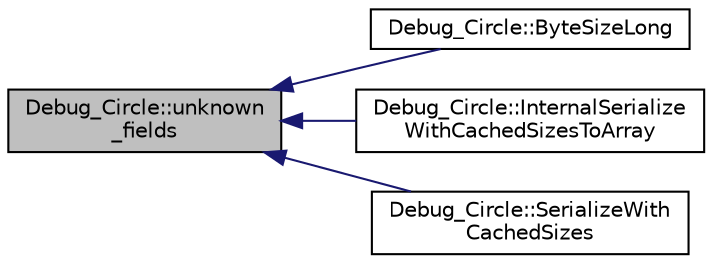 digraph "Debug_Circle::unknown_fields"
{
 // INTERACTIVE_SVG=YES
  edge [fontname="Helvetica",fontsize="10",labelfontname="Helvetica",labelfontsize="10"];
  node [fontname="Helvetica",fontsize="10",shape=record];
  rankdir="LR";
  Node1 [label="Debug_Circle::unknown\l_fields",height=0.2,width=0.4,color="black", fillcolor="grey75", style="filled", fontcolor="black"];
  Node1 -> Node2 [dir="back",color="midnightblue",fontsize="10",style="solid",fontname="Helvetica"];
  Node2 [label="Debug_Circle::ByteSizeLong",height=0.2,width=0.4,color="black", fillcolor="white", style="filled",URL="$d0/d75/class_debug___circle.html#a470e98c489355d8bcb558c2a14a9d962"];
  Node1 -> Node3 [dir="back",color="midnightblue",fontsize="10",style="solid",fontname="Helvetica"];
  Node3 [label="Debug_Circle::InternalSerialize\lWithCachedSizesToArray",height=0.2,width=0.4,color="black", fillcolor="white", style="filled",URL="$d0/d75/class_debug___circle.html#a3ea2ec3a6b6ccb1887e249864a990d6a"];
  Node1 -> Node4 [dir="back",color="midnightblue",fontsize="10",style="solid",fontname="Helvetica"];
  Node4 [label="Debug_Circle::SerializeWith\lCachedSizes",height=0.2,width=0.4,color="black", fillcolor="white", style="filled",URL="$d0/d75/class_debug___circle.html#ac3e03e1d734688698838bdfb3375cda6"];
}
